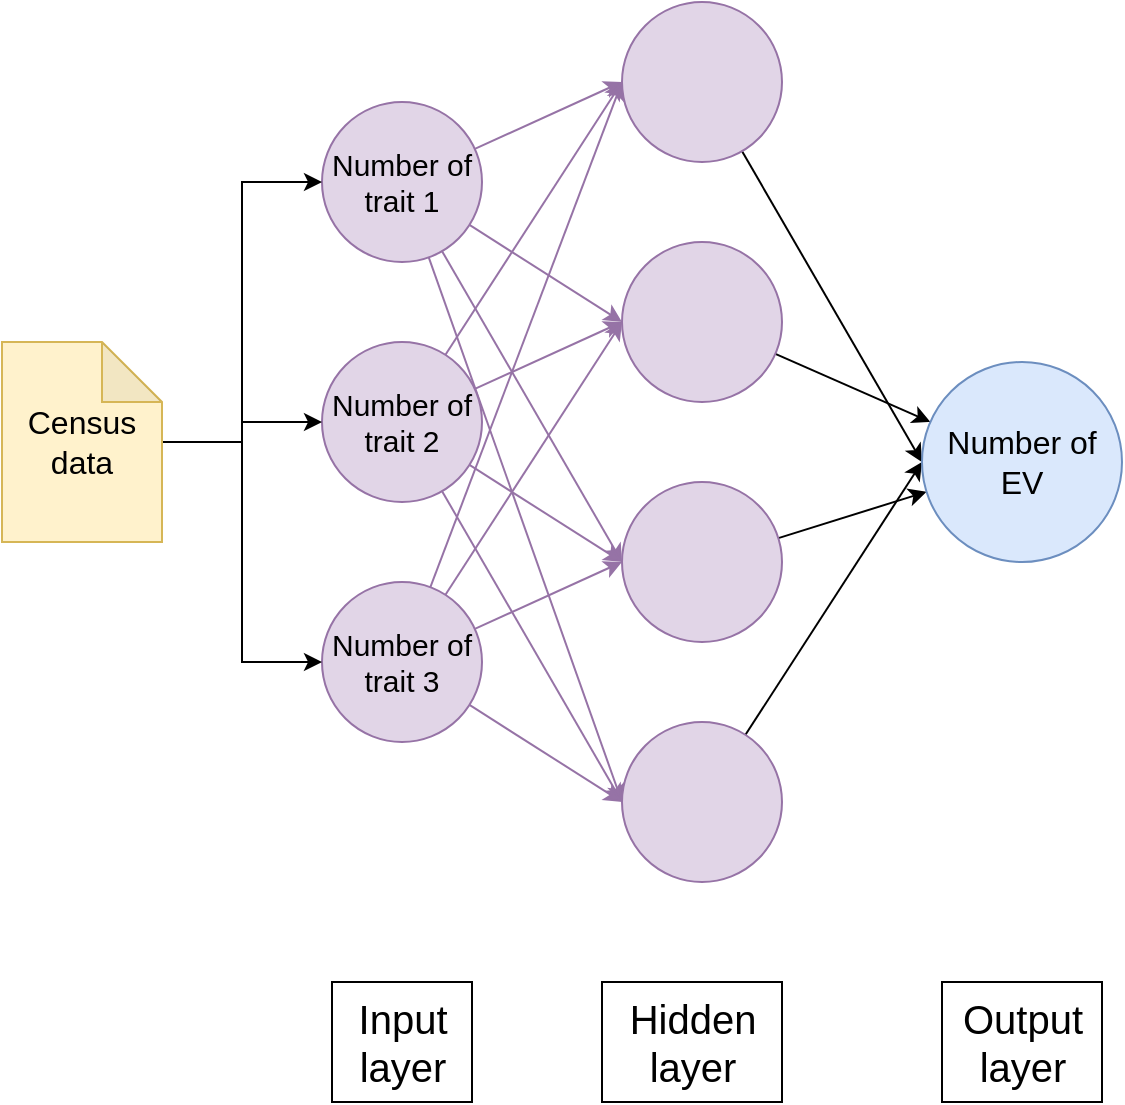 <mxfile version="22.1.21" type="github">
  <diagram name="Page-1" id="r99I44J1DwqgwcmxwbgF">
    <mxGraphModel dx="1507" dy="820" grid="1" gridSize="10" guides="1" tooltips="1" connect="1" arrows="1" fold="1" page="1" pageScale="1" pageWidth="1169" pageHeight="827" math="0" shadow="0">
      <root>
        <mxCell id="0" />
        <mxCell id="1" parent="0" />
        <mxCell id="CdfAMLtQ5lH1vqz2NSgi-12" style="rounded=0;orthogonalLoop=1;jettySize=auto;html=1;entryX=0;entryY=0.5;entryDx=0;entryDy=0;fillColor=#e1d5e7;strokeColor=#9673a6;" edge="1" parent="1" source="CdfAMLtQ5lH1vqz2NSgi-1" target="CdfAMLtQ5lH1vqz2NSgi-5">
          <mxGeometry relative="1" as="geometry" />
        </mxCell>
        <mxCell id="CdfAMLtQ5lH1vqz2NSgi-13" style="rounded=0;orthogonalLoop=1;jettySize=auto;html=1;entryX=0;entryY=0.5;entryDx=0;entryDy=0;fillColor=#e1d5e7;strokeColor=#9673a6;" edge="1" parent="1" source="CdfAMLtQ5lH1vqz2NSgi-1" target="CdfAMLtQ5lH1vqz2NSgi-6">
          <mxGeometry relative="1" as="geometry" />
        </mxCell>
        <mxCell id="CdfAMLtQ5lH1vqz2NSgi-14" style="rounded=0;orthogonalLoop=1;jettySize=auto;html=1;entryX=0;entryY=0.5;entryDx=0;entryDy=0;fillColor=#e1d5e7;strokeColor=#9673a6;" edge="1" parent="1" source="CdfAMLtQ5lH1vqz2NSgi-1" target="CdfAMLtQ5lH1vqz2NSgi-7">
          <mxGeometry relative="1" as="geometry" />
        </mxCell>
        <mxCell id="CdfAMLtQ5lH1vqz2NSgi-15" style="rounded=0;orthogonalLoop=1;jettySize=auto;html=1;entryX=0;entryY=0.5;entryDx=0;entryDy=0;fillColor=#e1d5e7;strokeColor=#9673a6;" edge="1" parent="1" source="CdfAMLtQ5lH1vqz2NSgi-1" target="CdfAMLtQ5lH1vqz2NSgi-8">
          <mxGeometry relative="1" as="geometry" />
        </mxCell>
        <mxCell id="CdfAMLtQ5lH1vqz2NSgi-1" value="&lt;font style=&quot;font-size: 15px;&quot;&gt;Number of trait 1&lt;/font&gt;" style="ellipse;whiteSpace=wrap;html=1;aspect=fixed;fillColor=#e1d5e7;strokeColor=#9673a6;" vertex="1" parent="1">
          <mxGeometry x="180" y="230" width="80" height="80" as="geometry" />
        </mxCell>
        <mxCell id="CdfAMLtQ5lH1vqz2NSgi-16" style="rounded=0;orthogonalLoop=1;jettySize=auto;html=1;entryX=0;entryY=0.5;entryDx=0;entryDy=0;fillColor=#e1d5e7;strokeColor=#9673a6;" edge="1" parent="1" source="CdfAMLtQ5lH1vqz2NSgi-2" target="CdfAMLtQ5lH1vqz2NSgi-5">
          <mxGeometry relative="1" as="geometry" />
        </mxCell>
        <mxCell id="CdfAMLtQ5lH1vqz2NSgi-17" style="rounded=0;orthogonalLoop=1;jettySize=auto;html=1;entryX=0;entryY=0.5;entryDx=0;entryDy=0;fillColor=#e1d5e7;strokeColor=#9673a6;" edge="1" parent="1" source="CdfAMLtQ5lH1vqz2NSgi-2" target="CdfAMLtQ5lH1vqz2NSgi-6">
          <mxGeometry relative="1" as="geometry" />
        </mxCell>
        <mxCell id="CdfAMLtQ5lH1vqz2NSgi-19" style="rounded=0;orthogonalLoop=1;jettySize=auto;html=1;entryX=0;entryY=0.5;entryDx=0;entryDy=0;fillColor=#e1d5e7;strokeColor=#9673a6;" edge="1" parent="1" source="CdfAMLtQ5lH1vqz2NSgi-2" target="CdfAMLtQ5lH1vqz2NSgi-7">
          <mxGeometry relative="1" as="geometry" />
        </mxCell>
        <mxCell id="CdfAMLtQ5lH1vqz2NSgi-20" style="rounded=0;orthogonalLoop=1;jettySize=auto;html=1;entryX=0;entryY=0.5;entryDx=0;entryDy=0;fillColor=#e1d5e7;strokeColor=#9673a6;" edge="1" parent="1" source="CdfAMLtQ5lH1vqz2NSgi-2" target="CdfAMLtQ5lH1vqz2NSgi-8">
          <mxGeometry relative="1" as="geometry" />
        </mxCell>
        <mxCell id="CdfAMLtQ5lH1vqz2NSgi-2" value="&lt;font style=&quot;font-size: 15px;&quot;&gt;Number of trait 2&lt;/font&gt;" style="ellipse;whiteSpace=wrap;html=1;aspect=fixed;fillColor=#e1d5e7;strokeColor=#9673a6;" vertex="1" parent="1">
          <mxGeometry x="180" y="350" width="80" height="80" as="geometry" />
        </mxCell>
        <mxCell id="CdfAMLtQ5lH1vqz2NSgi-18" style="rounded=0;orthogonalLoop=1;jettySize=auto;html=1;entryX=0;entryY=0.5;entryDx=0;entryDy=0;fillColor=#e1d5e7;strokeColor=#9673a6;" edge="1" parent="1" source="CdfAMLtQ5lH1vqz2NSgi-3" target="CdfAMLtQ5lH1vqz2NSgi-6">
          <mxGeometry relative="1" as="geometry" />
        </mxCell>
        <mxCell id="CdfAMLtQ5lH1vqz2NSgi-21" style="rounded=0;orthogonalLoop=1;jettySize=auto;html=1;entryX=0;entryY=0.5;entryDx=0;entryDy=0;fillColor=#e1d5e7;strokeColor=#9673a6;" edge="1" parent="1" source="CdfAMLtQ5lH1vqz2NSgi-3" target="CdfAMLtQ5lH1vqz2NSgi-7">
          <mxGeometry relative="1" as="geometry" />
        </mxCell>
        <mxCell id="CdfAMLtQ5lH1vqz2NSgi-22" style="rounded=0;orthogonalLoop=1;jettySize=auto;html=1;entryX=0;entryY=0.5;entryDx=0;entryDy=0;fillColor=#e1d5e7;strokeColor=#9673a6;" edge="1" parent="1" source="CdfAMLtQ5lH1vqz2NSgi-3" target="CdfAMLtQ5lH1vqz2NSgi-8">
          <mxGeometry relative="1" as="geometry" />
        </mxCell>
        <mxCell id="CdfAMLtQ5lH1vqz2NSgi-23" style="rounded=0;orthogonalLoop=1;jettySize=auto;html=1;entryX=0;entryY=0.5;entryDx=0;entryDy=0;fillColor=#e1d5e7;strokeColor=#9673a6;" edge="1" parent="1" source="CdfAMLtQ5lH1vqz2NSgi-3" target="CdfAMLtQ5lH1vqz2NSgi-5">
          <mxGeometry relative="1" as="geometry" />
        </mxCell>
        <mxCell id="CdfAMLtQ5lH1vqz2NSgi-3" value="&lt;font style=&quot;font-size: 15px;&quot;&gt;Number of trait 3&lt;/font&gt;" style="ellipse;whiteSpace=wrap;html=1;aspect=fixed;fillColor=#e1d5e7;strokeColor=#9673a6;" vertex="1" parent="1">
          <mxGeometry x="180" y="470" width="80" height="80" as="geometry" />
        </mxCell>
        <mxCell id="CdfAMLtQ5lH1vqz2NSgi-25" style="rounded=0;orthogonalLoop=1;jettySize=auto;html=1;entryX=0;entryY=0.5;entryDx=0;entryDy=0;" edge="1" parent="1" source="CdfAMLtQ5lH1vqz2NSgi-5" target="CdfAMLtQ5lH1vqz2NSgi-24">
          <mxGeometry relative="1" as="geometry" />
        </mxCell>
        <mxCell id="CdfAMLtQ5lH1vqz2NSgi-5" value="" style="ellipse;whiteSpace=wrap;html=1;aspect=fixed;fillColor=#e1d5e7;strokeColor=#9673a6;" vertex="1" parent="1">
          <mxGeometry x="330" y="180" width="80" height="80" as="geometry" />
        </mxCell>
        <mxCell id="CdfAMLtQ5lH1vqz2NSgi-26" style="rounded=0;orthogonalLoop=1;jettySize=auto;html=1;" edge="1" parent="1" source="CdfAMLtQ5lH1vqz2NSgi-6" target="CdfAMLtQ5lH1vqz2NSgi-24">
          <mxGeometry relative="1" as="geometry" />
        </mxCell>
        <mxCell id="CdfAMLtQ5lH1vqz2NSgi-6" value="" style="ellipse;whiteSpace=wrap;html=1;aspect=fixed;fillColor=#e1d5e7;strokeColor=#9673a6;" vertex="1" parent="1">
          <mxGeometry x="330" y="300" width="80" height="80" as="geometry" />
        </mxCell>
        <mxCell id="CdfAMLtQ5lH1vqz2NSgi-27" style="rounded=0;orthogonalLoop=1;jettySize=auto;html=1;" edge="1" parent="1" source="CdfAMLtQ5lH1vqz2NSgi-7" target="CdfAMLtQ5lH1vqz2NSgi-24">
          <mxGeometry relative="1" as="geometry" />
        </mxCell>
        <mxCell id="CdfAMLtQ5lH1vqz2NSgi-7" value="" style="ellipse;whiteSpace=wrap;html=1;aspect=fixed;fillColor=#e1d5e7;strokeColor=#9673a6;" vertex="1" parent="1">
          <mxGeometry x="330" y="420" width="80" height="80" as="geometry" />
        </mxCell>
        <mxCell id="CdfAMLtQ5lH1vqz2NSgi-29" style="rounded=0;orthogonalLoop=1;jettySize=auto;html=1;entryX=0;entryY=0.5;entryDx=0;entryDy=0;" edge="1" parent="1" source="CdfAMLtQ5lH1vqz2NSgi-8" target="CdfAMLtQ5lH1vqz2NSgi-24">
          <mxGeometry relative="1" as="geometry" />
        </mxCell>
        <mxCell id="CdfAMLtQ5lH1vqz2NSgi-8" value="" style="ellipse;whiteSpace=wrap;html=1;aspect=fixed;fillColor=#e1d5e7;strokeColor=#9673a6;" vertex="1" parent="1">
          <mxGeometry x="330" y="540" width="80" height="80" as="geometry" />
        </mxCell>
        <mxCell id="CdfAMLtQ5lH1vqz2NSgi-24" value="&lt;font style=&quot;font-size: 16px;&quot;&gt;Number of EV&lt;/font&gt;" style="ellipse;whiteSpace=wrap;html=1;aspect=fixed;fillColor=#dae8fc;strokeColor=#6c8ebf;" vertex="1" parent="1">
          <mxGeometry x="480" y="360" width="100" height="100" as="geometry" />
        </mxCell>
        <mxCell id="CdfAMLtQ5lH1vqz2NSgi-31" value="&lt;font style=&quot;font-size: 20px;&quot;&gt;Input &lt;br&gt;layer&lt;/font&gt;" style="text;html=1;align=center;verticalAlign=middle;resizable=0;points=[];autosize=1;strokeColor=default;fillColor=none;" vertex="1" parent="1">
          <mxGeometry x="185" y="670" width="70" height="60" as="geometry" />
        </mxCell>
        <mxCell id="CdfAMLtQ5lH1vqz2NSgi-32" value="&lt;font style=&quot;font-size: 20px;&quot;&gt;Hidden&lt;br&gt;layer&lt;/font&gt;" style="text;html=1;align=center;verticalAlign=middle;resizable=0;points=[];autosize=1;strokeColor=default;fillColor=none;" vertex="1" parent="1">
          <mxGeometry x="320" y="670" width="90" height="60" as="geometry" />
        </mxCell>
        <mxCell id="CdfAMLtQ5lH1vqz2NSgi-33" value="&lt;font style=&quot;font-size: 20px;&quot;&gt;Output&lt;br&gt;layer&lt;/font&gt;" style="text;html=1;align=center;verticalAlign=middle;resizable=0;points=[];autosize=1;strokeColor=default;fillColor=none;" vertex="1" parent="1">
          <mxGeometry x="490" y="670" width="80" height="60" as="geometry" />
        </mxCell>
        <mxCell id="CdfAMLtQ5lH1vqz2NSgi-35" style="edgeStyle=orthogonalEdgeStyle;rounded=0;orthogonalLoop=1;jettySize=auto;html=1;entryX=0;entryY=0.5;entryDx=0;entryDy=0;" edge="1" parent="1" source="CdfAMLtQ5lH1vqz2NSgi-34" target="CdfAMLtQ5lH1vqz2NSgi-1">
          <mxGeometry relative="1" as="geometry" />
        </mxCell>
        <mxCell id="CdfAMLtQ5lH1vqz2NSgi-36" style="edgeStyle=orthogonalEdgeStyle;rounded=0;orthogonalLoop=1;jettySize=auto;html=1;entryX=0;entryY=0.5;entryDx=0;entryDy=0;" edge="1" parent="1" source="CdfAMLtQ5lH1vqz2NSgi-34" target="CdfAMLtQ5lH1vqz2NSgi-2">
          <mxGeometry relative="1" as="geometry" />
        </mxCell>
        <mxCell id="CdfAMLtQ5lH1vqz2NSgi-37" style="edgeStyle=orthogonalEdgeStyle;rounded=0;orthogonalLoop=1;jettySize=auto;html=1;entryX=0;entryY=0.5;entryDx=0;entryDy=0;" edge="1" parent="1" source="CdfAMLtQ5lH1vqz2NSgi-34" target="CdfAMLtQ5lH1vqz2NSgi-3">
          <mxGeometry relative="1" as="geometry" />
        </mxCell>
        <mxCell id="CdfAMLtQ5lH1vqz2NSgi-34" value="&lt;font style=&quot;font-size: 16px;&quot;&gt;Census data&lt;/font&gt;" style="shape=note;whiteSpace=wrap;html=1;backgroundOutline=1;darkOpacity=0.05;fillColor=#fff2cc;strokeColor=#d6b656;" vertex="1" parent="1">
          <mxGeometry x="20" y="350" width="80" height="100" as="geometry" />
        </mxCell>
      </root>
    </mxGraphModel>
  </diagram>
</mxfile>
